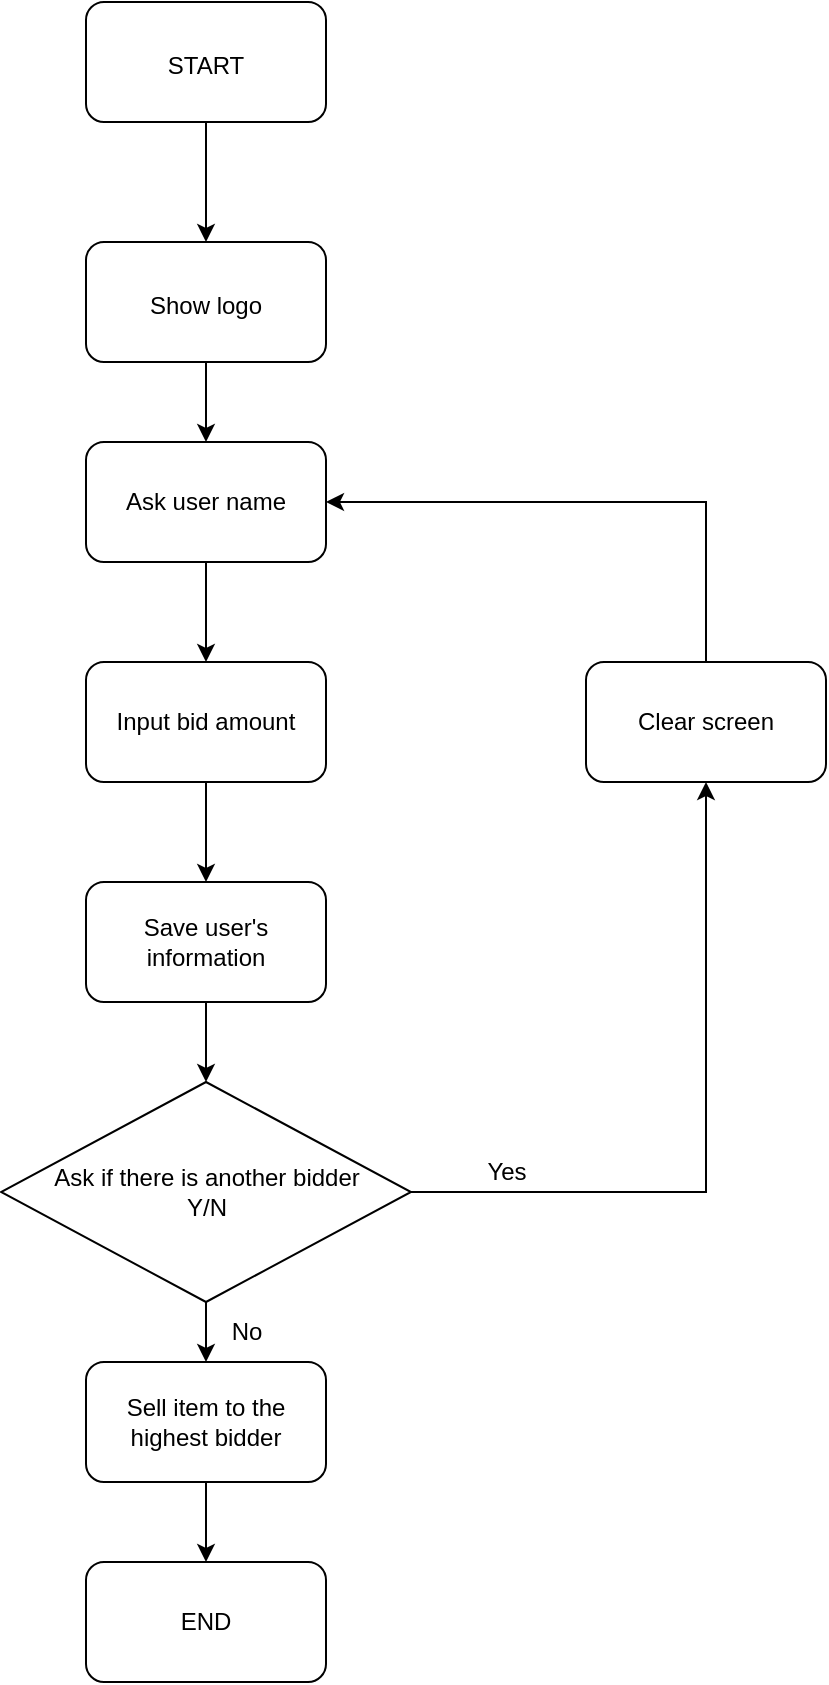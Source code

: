 <mxfile version="20.8.16" type="device"><diagram id="C5RBs43oDa-KdzZeNtuy" name="Page-1"><mxGraphModel dx="1500" dy="819" grid="1" gridSize="10" guides="1" tooltips="1" connect="1" arrows="1" fold="1" page="1" pageScale="1" pageWidth="827" pageHeight="1169" math="0" shadow="0"><root><mxCell id="WIyWlLk6GJQsqaUBKTNV-0"/><mxCell id="WIyWlLk6GJQsqaUBKTNV-1" parent="WIyWlLk6GJQsqaUBKTNV-0"/><mxCell id="qhOfwIWUJxU9ljW7kwiY-6" value="" style="edgeStyle=orthogonalEdgeStyle;rounded=0;orthogonalLoop=1;jettySize=auto;html=1;fontSize=12;" edge="1" parent="WIyWlLk6GJQsqaUBKTNV-1" source="P0GHJzC2-YdXofJGrhlq-0" target="P0GHJzC2-YdXofJGrhlq-1"><mxGeometry relative="1" as="geometry"/></mxCell><mxCell id="P0GHJzC2-YdXofJGrhlq-0" value="&lt;font style=&quot;font-size: 12px;&quot;&gt;START&lt;/font&gt;" style="rounded=1;whiteSpace=wrap;html=1;fontSize=16;" parent="WIyWlLk6GJQsqaUBKTNV-1" vertex="1"><mxGeometry x="300" y="90" width="120" height="60" as="geometry"/></mxCell><mxCell id="qhOfwIWUJxU9ljW7kwiY-5" value="" style="edgeStyle=orthogonalEdgeStyle;rounded=0;orthogonalLoop=1;jettySize=auto;html=1;fontSize=12;" edge="1" parent="WIyWlLk6GJQsqaUBKTNV-1" source="P0GHJzC2-YdXofJGrhlq-1" target="qhOfwIWUJxU9ljW7kwiY-0"><mxGeometry relative="1" as="geometry"/></mxCell><mxCell id="P0GHJzC2-YdXofJGrhlq-1" value="&lt;font style=&quot;font-size: 12px;&quot;&gt;Show logo&lt;/font&gt;" style="rounded=1;whiteSpace=wrap;html=1;fontSize=16;" parent="WIyWlLk6GJQsqaUBKTNV-1" vertex="1"><mxGeometry x="300" y="210" width="120" height="60" as="geometry"/></mxCell><mxCell id="qhOfwIWUJxU9ljW7kwiY-7" value="" style="edgeStyle=orthogonalEdgeStyle;rounded=0;orthogonalLoop=1;jettySize=auto;html=1;fontSize=12;" edge="1" parent="WIyWlLk6GJQsqaUBKTNV-1" source="qhOfwIWUJxU9ljW7kwiY-0" target="qhOfwIWUJxU9ljW7kwiY-1"><mxGeometry relative="1" as="geometry"/></mxCell><mxCell id="qhOfwIWUJxU9ljW7kwiY-0" value="Ask user name" style="rounded=1;whiteSpace=wrap;html=1;" vertex="1" parent="WIyWlLk6GJQsqaUBKTNV-1"><mxGeometry x="300" y="310" width="120" height="60" as="geometry"/></mxCell><mxCell id="qhOfwIWUJxU9ljW7kwiY-12" value="" style="edgeStyle=orthogonalEdgeStyle;rounded=0;orthogonalLoop=1;jettySize=auto;html=1;fontSize=12;" edge="1" parent="WIyWlLk6GJQsqaUBKTNV-1" source="qhOfwIWUJxU9ljW7kwiY-1" target="qhOfwIWUJxU9ljW7kwiY-11"><mxGeometry relative="1" as="geometry"/></mxCell><mxCell id="qhOfwIWUJxU9ljW7kwiY-1" value="Input bid amount" style="rounded=1;whiteSpace=wrap;html=1;fontSize=12;" vertex="1" parent="WIyWlLk6GJQsqaUBKTNV-1"><mxGeometry x="300" y="420" width="120" height="60" as="geometry"/></mxCell><mxCell id="qhOfwIWUJxU9ljW7kwiY-14" style="edgeStyle=orthogonalEdgeStyle;rounded=0;orthogonalLoop=1;jettySize=auto;html=1;exitX=1;exitY=0.5;exitDx=0;exitDy=0;fontSize=12;" edge="1" parent="WIyWlLk6GJQsqaUBKTNV-1" source="qhOfwIWUJxU9ljW7kwiY-3" target="qhOfwIWUJxU9ljW7kwiY-10"><mxGeometry relative="1" as="geometry"/></mxCell><mxCell id="qhOfwIWUJxU9ljW7kwiY-17" value="" style="edgeStyle=orthogonalEdgeStyle;rounded=0;orthogonalLoop=1;jettySize=auto;html=1;fontSize=12;" edge="1" parent="WIyWlLk6GJQsqaUBKTNV-1" source="qhOfwIWUJxU9ljW7kwiY-3" target="qhOfwIWUJxU9ljW7kwiY-16"><mxGeometry relative="1" as="geometry"/></mxCell><mxCell id="qhOfwIWUJxU9ljW7kwiY-3" value="Ask if there is another bidder&lt;br&gt;Y/N" style="rhombus;whiteSpace=wrap;html=1;fontSize=12;" vertex="1" parent="WIyWlLk6GJQsqaUBKTNV-1"><mxGeometry x="257.5" y="630" width="205" height="110" as="geometry"/></mxCell><mxCell id="qhOfwIWUJxU9ljW7kwiY-9" value="Yes" style="text;html=1;align=center;verticalAlign=middle;resizable=0;points=[];autosize=1;strokeColor=none;fillColor=none;fontSize=12;" vertex="1" parent="WIyWlLk6GJQsqaUBKTNV-1"><mxGeometry x="490" y="660" width="40" height="30" as="geometry"/></mxCell><mxCell id="qhOfwIWUJxU9ljW7kwiY-15" style="edgeStyle=orthogonalEdgeStyle;rounded=0;orthogonalLoop=1;jettySize=auto;html=1;exitX=0.5;exitY=0;exitDx=0;exitDy=0;entryX=1;entryY=0.5;entryDx=0;entryDy=0;fontSize=12;" edge="1" parent="WIyWlLk6GJQsqaUBKTNV-1" source="qhOfwIWUJxU9ljW7kwiY-10" target="qhOfwIWUJxU9ljW7kwiY-0"><mxGeometry relative="1" as="geometry"/></mxCell><mxCell id="qhOfwIWUJxU9ljW7kwiY-10" value="Clear screen" style="rounded=1;whiteSpace=wrap;html=1;fontSize=12;" vertex="1" parent="WIyWlLk6GJQsqaUBKTNV-1"><mxGeometry x="550" y="420" width="120" height="60" as="geometry"/></mxCell><mxCell id="qhOfwIWUJxU9ljW7kwiY-13" value="" style="edgeStyle=orthogonalEdgeStyle;rounded=0;orthogonalLoop=1;jettySize=auto;html=1;fontSize=12;" edge="1" parent="WIyWlLk6GJQsqaUBKTNV-1" source="qhOfwIWUJxU9ljW7kwiY-11" target="qhOfwIWUJxU9ljW7kwiY-3"><mxGeometry relative="1" as="geometry"/></mxCell><mxCell id="qhOfwIWUJxU9ljW7kwiY-11" value="Save user's information" style="rounded=1;whiteSpace=wrap;html=1;fontSize=12;" vertex="1" parent="WIyWlLk6GJQsqaUBKTNV-1"><mxGeometry x="300" y="530" width="120" height="60" as="geometry"/></mxCell><mxCell id="qhOfwIWUJxU9ljW7kwiY-19" value="" style="edgeStyle=orthogonalEdgeStyle;rounded=0;orthogonalLoop=1;jettySize=auto;html=1;fontSize=12;" edge="1" parent="WIyWlLk6GJQsqaUBKTNV-1" source="qhOfwIWUJxU9ljW7kwiY-16" target="qhOfwIWUJxU9ljW7kwiY-18"><mxGeometry relative="1" as="geometry"/></mxCell><mxCell id="qhOfwIWUJxU9ljW7kwiY-16" value="Sell item to the highest bidder" style="rounded=1;whiteSpace=wrap;html=1;fontSize=12;" vertex="1" parent="WIyWlLk6GJQsqaUBKTNV-1"><mxGeometry x="300" y="770" width="120" height="60" as="geometry"/></mxCell><mxCell id="qhOfwIWUJxU9ljW7kwiY-18" value="END" style="rounded=1;whiteSpace=wrap;html=1;fontSize=12;" vertex="1" parent="WIyWlLk6GJQsqaUBKTNV-1"><mxGeometry x="300" y="870" width="120" height="60" as="geometry"/></mxCell><mxCell id="qhOfwIWUJxU9ljW7kwiY-20" value="No" style="text;html=1;align=center;verticalAlign=middle;resizable=0;points=[];autosize=1;strokeColor=none;fillColor=none;fontSize=12;" vertex="1" parent="WIyWlLk6GJQsqaUBKTNV-1"><mxGeometry x="360" y="740" width="40" height="30" as="geometry"/></mxCell></root></mxGraphModel></diagram></mxfile>